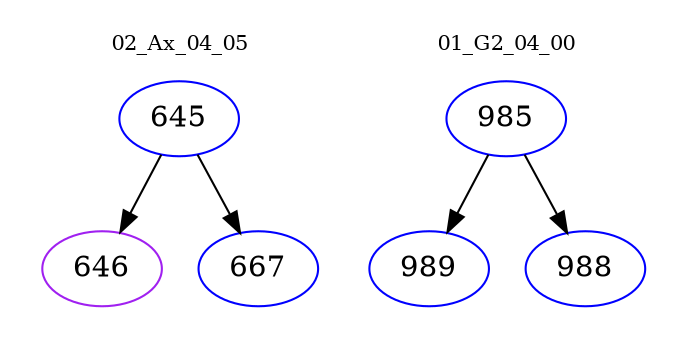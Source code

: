digraph{
subgraph cluster_0 {
color = white
label = "02_Ax_04_05";
fontsize=10;
T0_645 [label="645", color="blue"]
T0_645 -> T0_646 [color="black"]
T0_646 [label="646", color="purple"]
T0_645 -> T0_667 [color="black"]
T0_667 [label="667", color="blue"]
}
subgraph cluster_1 {
color = white
label = "01_G2_04_00";
fontsize=10;
T1_985 [label="985", color="blue"]
T1_985 -> T1_989 [color="black"]
T1_989 [label="989", color="blue"]
T1_985 -> T1_988 [color="black"]
T1_988 [label="988", color="blue"]
}
}
